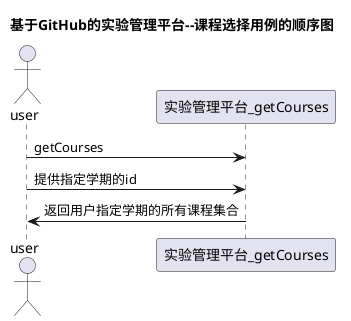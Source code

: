 @startuml
title 基于GitHub的实验管理平台--课程选择用例的顺序图
actor user
user -> 实验管理平台_getCourses:getCourses
user->实验管理平台_getCourses:提供指定学期的id
实验管理平台_getCourses->user:返回用户指定学期的所有课程集合
@enduml
